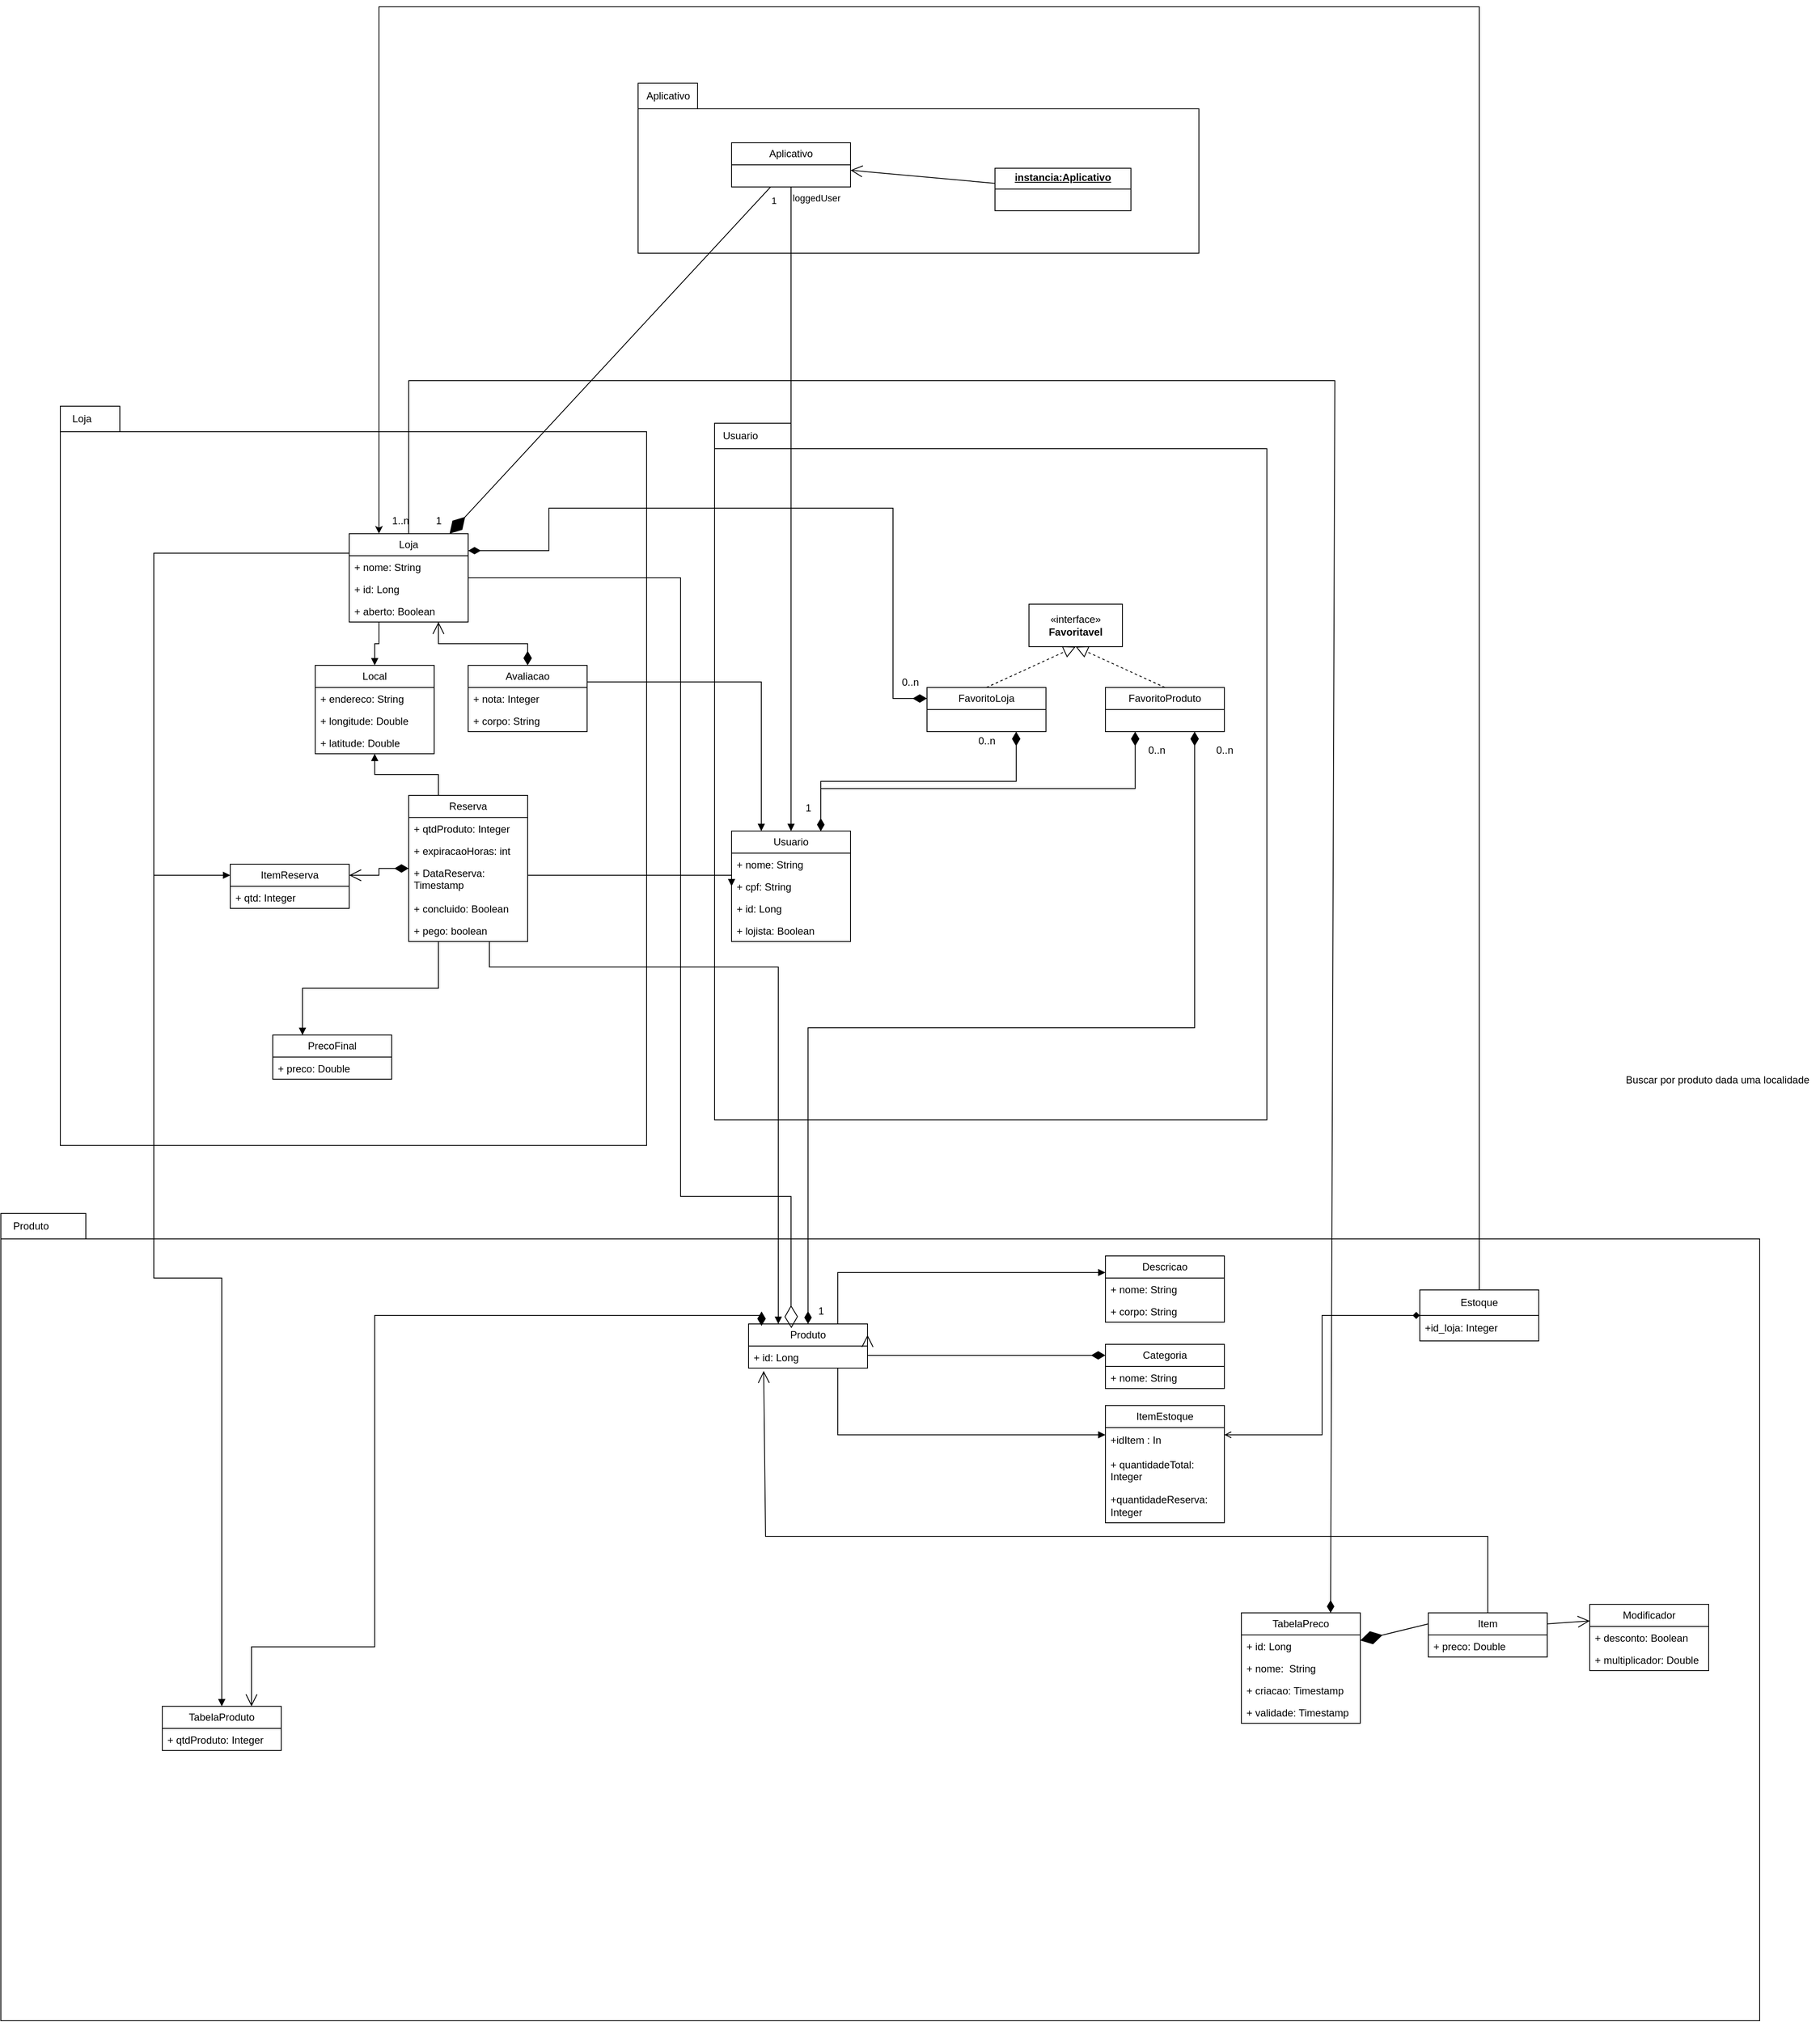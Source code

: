 <mxfile version="24.7.17">
  <diagram id="C5RBs43oDa-KdzZeNtuy" name="Page-1">
    <mxGraphModel dx="1674" dy="847" grid="1" gridSize="10" guides="1" tooltips="1" connect="1" arrows="1" fold="1" page="1" pageScale="1" pageWidth="5000" pageHeight="5000" math="0" shadow="0">
      <root>
        <mxCell id="WIyWlLk6GJQsqaUBKTNV-0" />
        <mxCell id="WIyWlLk6GJQsqaUBKTNV-1" parent="WIyWlLk6GJQsqaUBKTNV-0" />
        <mxCell id="gC5itHeE8ri3GHtN8FEE-7" value="" style="shape=folder;fontStyle=1;spacingTop=10;tabWidth=70;tabHeight=30;tabPosition=left;html=1;whiteSpace=wrap;" parent="WIyWlLk6GJQsqaUBKTNV-1" vertex="1">
          <mxGeometry x="2030" y="1490" width="660" height="200" as="geometry" />
        </mxCell>
        <mxCell id="gC5itHeE8ri3GHtN8FEE-2" value="" style="shape=folder;fontStyle=1;spacingTop=10;tabWidth=100;tabHeight=30;tabPosition=left;html=1;whiteSpace=wrap;" parent="WIyWlLk6GJQsqaUBKTNV-1" vertex="1">
          <mxGeometry x="1280" y="2820" width="2070" height="950" as="geometry" />
        </mxCell>
        <mxCell id="gC5itHeE8ri3GHtN8FEE-1" value="" style="shape=folder;fontStyle=1;spacingTop=10;tabWidth=90;tabHeight=30;tabPosition=left;html=1;whiteSpace=wrap;" parent="WIyWlLk6GJQsqaUBKTNV-1" vertex="1">
          <mxGeometry x="2120" y="1890" width="650" height="820" as="geometry" />
        </mxCell>
        <mxCell id="gC5itHeE8ri3GHtN8FEE-0" value="" style="shape=folder;fontStyle=1;spacingTop=10;tabWidth=70;tabHeight=30;tabPosition=left;html=1;whiteSpace=wrap;" parent="WIyWlLk6GJQsqaUBKTNV-1" vertex="1">
          <mxGeometry x="1350" y="1870" width="690" height="870" as="geometry" />
        </mxCell>
        <mxCell id="S5NlNBrOPDAlS5kl1jgC-8" value="TabelaProduto" style="swimlane;fontStyle=0;childLayout=stackLayout;horizontal=1;startSize=26;fillColor=none;horizontalStack=0;resizeParent=1;resizeParentMax=0;resizeLast=0;collapsible=1;marginBottom=0;whiteSpace=wrap;html=1;" parent="WIyWlLk6GJQsqaUBKTNV-1" vertex="1">
          <mxGeometry x="1470" y="3400" width="140" height="52" as="geometry" />
        </mxCell>
        <mxCell id="AroC4z26SkDrhtmdcJUx-32" value="+ qtdProduto: Integer" style="text;strokeColor=none;fillColor=none;align=left;verticalAlign=top;spacingLeft=4;spacingRight=4;overflow=hidden;rotatable=0;points=[[0,0.5],[1,0.5]];portConstraint=eastwest;whiteSpace=wrap;html=1;" parent="S5NlNBrOPDAlS5kl1jgC-8" vertex="1">
          <mxGeometry y="26" width="140" height="26" as="geometry" />
        </mxCell>
        <mxCell id="S5NlNBrOPDAlS5kl1jgC-24" value="Modificador" style="swimlane;fontStyle=0;childLayout=stackLayout;horizontal=1;startSize=26;fillColor=none;horizontalStack=0;resizeParent=1;resizeParentMax=0;resizeLast=0;collapsible=1;marginBottom=0;whiteSpace=wrap;html=1;" parent="WIyWlLk6GJQsqaUBKTNV-1" vertex="1">
          <mxGeometry x="3150" y="3280" width="140" height="78" as="geometry" />
        </mxCell>
        <mxCell id="AroC4z26SkDrhtmdcJUx-34" value="+ desconto: Boolean" style="text;strokeColor=none;fillColor=none;align=left;verticalAlign=top;spacingLeft=4;spacingRight=4;overflow=hidden;rotatable=0;points=[[0,0.5],[1,0.5]];portConstraint=eastwest;whiteSpace=wrap;html=1;" parent="S5NlNBrOPDAlS5kl1jgC-24" vertex="1">
          <mxGeometry y="26" width="140" height="26" as="geometry" />
        </mxCell>
        <mxCell id="AroC4z26SkDrhtmdcJUx-19" value="+ multiplicador: Double" style="text;strokeColor=none;fillColor=none;align=left;verticalAlign=top;spacingLeft=4;spacingRight=4;overflow=hidden;rotatable=0;points=[[0,0.5],[1,0.5]];portConstraint=eastwest;whiteSpace=wrap;html=1;" parent="S5NlNBrOPDAlS5kl1jgC-24" vertex="1">
          <mxGeometry y="52" width="140" height="26" as="geometry" />
        </mxCell>
        <mxCell id="S5NlNBrOPDAlS5kl1jgC-36" value="Reserva" style="swimlane;fontStyle=0;childLayout=stackLayout;horizontal=1;startSize=26;fillColor=none;horizontalStack=0;resizeParent=1;resizeParentMax=0;resizeLast=0;collapsible=1;marginBottom=0;whiteSpace=wrap;html=1;" parent="WIyWlLk6GJQsqaUBKTNV-1" vertex="1">
          <mxGeometry x="1760" y="2328" width="140" height="172" as="geometry" />
        </mxCell>
        <mxCell id="AroC4z26SkDrhtmdcJUx-7" value="+ qtdProduto: Integer" style="text;strokeColor=none;fillColor=none;align=left;verticalAlign=top;spacingLeft=4;spacingRight=4;overflow=hidden;rotatable=0;points=[[0,0.5],[1,0.5]];portConstraint=eastwest;whiteSpace=wrap;html=1;" parent="S5NlNBrOPDAlS5kl1jgC-36" vertex="1">
          <mxGeometry y="26" width="140" height="26" as="geometry" />
        </mxCell>
        <mxCell id="QYXIJFnSG5p9-IoUeupi-1" value="+ expiracaoHoras: int" style="text;strokeColor=none;fillColor=none;align=left;verticalAlign=top;spacingLeft=4;spacingRight=4;overflow=hidden;rotatable=0;points=[[0,0.5],[1,0.5]];portConstraint=eastwest;whiteSpace=wrap;html=1;" parent="S5NlNBrOPDAlS5kl1jgC-36" vertex="1">
          <mxGeometry y="52" width="140" height="26" as="geometry" />
        </mxCell>
        <mxCell id="zk2cBjgtqOGz775c0e2B-0" value="+ DataReserva: Timestamp" style="text;strokeColor=none;fillColor=none;align=left;verticalAlign=top;spacingLeft=4;spacingRight=4;overflow=hidden;rotatable=0;points=[[0,0.5],[1,0.5]];portConstraint=eastwest;whiteSpace=wrap;html=1;" vertex="1" parent="S5NlNBrOPDAlS5kl1jgC-36">
          <mxGeometry y="78" width="140" height="42" as="geometry" />
        </mxCell>
        <mxCell id="zk2cBjgtqOGz775c0e2B-7" value="+ concluido: Boolean" style="text;strokeColor=none;fillColor=none;align=left;verticalAlign=top;spacingLeft=4;spacingRight=4;overflow=hidden;rotatable=0;points=[[0,0.5],[1,0.5]];portConstraint=eastwest;whiteSpace=wrap;html=1;" vertex="1" parent="S5NlNBrOPDAlS5kl1jgC-36">
          <mxGeometry y="120" width="140" height="26" as="geometry" />
        </mxCell>
        <mxCell id="zk2cBjgtqOGz775c0e2B-6" value="+ pego: boolean" style="text;strokeColor=none;fillColor=none;align=left;verticalAlign=top;spacingLeft=4;spacingRight=4;overflow=hidden;rotatable=0;points=[[0,0.5],[1,0.5]];portConstraint=eastwest;whiteSpace=wrap;html=1;" vertex="1" parent="S5NlNBrOPDAlS5kl1jgC-36">
          <mxGeometry y="146" width="140" height="26" as="geometry" />
        </mxCell>
        <mxCell id="S5NlNBrOPDAlS5kl1jgC-80" value="ItemReserva" style="swimlane;fontStyle=0;childLayout=stackLayout;horizontal=1;startSize=26;fillColor=none;horizontalStack=0;resizeParent=1;resizeParentMax=0;resizeLast=0;collapsible=1;marginBottom=0;whiteSpace=wrap;html=1;" parent="WIyWlLk6GJQsqaUBKTNV-1" vertex="1">
          <mxGeometry x="1550" y="2409" width="140" height="52" as="geometry" />
        </mxCell>
        <mxCell id="S5NlNBrOPDAlS5kl1jgC-81" value="+ qtd: Integer" style="text;strokeColor=none;fillColor=none;align=left;verticalAlign=top;spacingLeft=4;spacingRight=4;overflow=hidden;rotatable=0;points=[[0,0.5],[1,0.5]];portConstraint=eastwest;whiteSpace=wrap;html=1;" parent="S5NlNBrOPDAlS5kl1jgC-80" vertex="1">
          <mxGeometry y="26" width="140" height="26" as="geometry" />
        </mxCell>
        <mxCell id="IJzy_CR9gzLhfkeMkCAJ-27" value="Produto" style="swimlane;fontStyle=0;childLayout=stackLayout;horizontal=1;startSize=26;fillColor=none;horizontalStack=0;resizeParent=1;resizeParentMax=0;resizeLast=0;collapsible=1;marginBottom=0;whiteSpace=wrap;html=1;" parent="WIyWlLk6GJQsqaUBKTNV-1" vertex="1">
          <mxGeometry x="2160" y="2950" width="140" height="52" as="geometry" />
        </mxCell>
        <mxCell id="fAmvNO7AGKNMKRKbmZ1W-4" value="+ id: Long" style="text;strokeColor=none;fillColor=none;align=left;verticalAlign=top;spacingLeft=4;spacingRight=4;overflow=hidden;rotatable=0;points=[[0,0.5],[1,0.5]];portConstraint=eastwest;whiteSpace=wrap;html=1;" parent="IJzy_CR9gzLhfkeMkCAJ-27" vertex="1">
          <mxGeometry y="26" width="140" height="26" as="geometry" />
        </mxCell>
        <mxCell id="IJzy_CR9gzLhfkeMkCAJ-35" value="Descricao" style="swimlane;fontStyle=0;childLayout=stackLayout;horizontal=1;startSize=26;fillColor=none;horizontalStack=0;resizeParent=1;resizeParentMax=0;resizeLast=0;collapsible=1;marginBottom=0;whiteSpace=wrap;html=1;" parent="WIyWlLk6GJQsqaUBKTNV-1" vertex="1">
          <mxGeometry x="2580" y="2870" width="140" height="78" as="geometry" />
        </mxCell>
        <mxCell id="AroC4z26SkDrhtmdcJUx-21" value="+ nome: String" style="text;strokeColor=none;fillColor=none;align=left;verticalAlign=top;spacingLeft=4;spacingRight=4;overflow=hidden;rotatable=0;points=[[0,0.5],[1,0.5]];portConstraint=eastwest;whiteSpace=wrap;html=1;" parent="IJzy_CR9gzLhfkeMkCAJ-35" vertex="1">
          <mxGeometry y="26" width="140" height="26" as="geometry" />
        </mxCell>
        <mxCell id="IJzy_CR9gzLhfkeMkCAJ-38" value="+ corpo: String" style="text;strokeColor=none;fillColor=none;align=left;verticalAlign=top;spacingLeft=4;spacingRight=4;overflow=hidden;rotatable=0;points=[[0,0.5],[1,0.5]];portConstraint=eastwest;whiteSpace=wrap;html=1;" parent="IJzy_CR9gzLhfkeMkCAJ-35" vertex="1">
          <mxGeometry y="52" width="140" height="26" as="geometry" />
        </mxCell>
        <mxCell id="IJzy_CR9gzLhfkeMkCAJ-39" value="Categoria" style="swimlane;fontStyle=0;childLayout=stackLayout;horizontal=1;startSize=26;fillColor=none;horizontalStack=0;resizeParent=1;resizeParentMax=0;resizeLast=0;collapsible=1;marginBottom=0;whiteSpace=wrap;html=1;" parent="WIyWlLk6GJQsqaUBKTNV-1" vertex="1">
          <mxGeometry x="2580" y="2974" width="140" height="52" as="geometry" />
        </mxCell>
        <mxCell id="IJzy_CR9gzLhfkeMkCAJ-42" value="+ nome: String" style="text;strokeColor=none;fillColor=none;align=left;verticalAlign=top;spacingLeft=4;spacingRight=4;overflow=hidden;rotatable=0;points=[[0,0.5],[1,0.5]];portConstraint=eastwest;whiteSpace=wrap;html=1;" parent="IJzy_CR9gzLhfkeMkCAJ-39" vertex="1">
          <mxGeometry y="26" width="140" height="26" as="geometry" />
        </mxCell>
        <mxCell id="IJzy_CR9gzLhfkeMkCAJ-43" value="Usuario" style="swimlane;fontStyle=0;childLayout=stackLayout;horizontal=1;startSize=26;fillColor=none;horizontalStack=0;resizeParent=1;resizeParentMax=0;resizeLast=0;collapsible=1;marginBottom=0;whiteSpace=wrap;html=1;" parent="WIyWlLk6GJQsqaUBKTNV-1" vertex="1">
          <mxGeometry x="2140" y="2370" width="140" height="130" as="geometry" />
        </mxCell>
        <mxCell id="AroC4z26SkDrhtmdcJUx-23" value="+ nome: String" style="text;strokeColor=none;fillColor=none;align=left;verticalAlign=top;spacingLeft=4;spacingRight=4;overflow=hidden;rotatable=0;points=[[0,0.5],[1,0.5]];portConstraint=eastwest;whiteSpace=wrap;html=1;" parent="IJzy_CR9gzLhfkeMkCAJ-43" vertex="1">
          <mxGeometry y="26" width="140" height="26" as="geometry" />
        </mxCell>
        <mxCell id="AroC4z26SkDrhtmdcJUx-24" value="+ cpf: String" style="text;strokeColor=none;fillColor=none;align=left;verticalAlign=top;spacingLeft=4;spacingRight=4;overflow=hidden;rotatable=0;points=[[0,0.5],[1,0.5]];portConstraint=eastwest;whiteSpace=wrap;html=1;" parent="IJzy_CR9gzLhfkeMkCAJ-43" vertex="1">
          <mxGeometry y="52" width="140" height="26" as="geometry" />
        </mxCell>
        <mxCell id="AroC4z26SkDrhtmdcJUx-22" value="+ id: Long" style="text;strokeColor=none;fillColor=none;align=left;verticalAlign=top;spacingLeft=4;spacingRight=4;overflow=hidden;rotatable=0;points=[[0,0.5],[1,0.5]];portConstraint=eastwest;whiteSpace=wrap;html=1;" parent="IJzy_CR9gzLhfkeMkCAJ-43" vertex="1">
          <mxGeometry y="78" width="140" height="26" as="geometry" />
        </mxCell>
        <mxCell id="zk2cBjgtqOGz775c0e2B-5" value="+ lojista: Boolean" style="text;strokeColor=none;fillColor=none;align=left;verticalAlign=top;spacingLeft=4;spacingRight=4;overflow=hidden;rotatable=0;points=[[0,0.5],[1,0.5]];portConstraint=eastwest;whiteSpace=wrap;html=1;" vertex="1" parent="IJzy_CR9gzLhfkeMkCAJ-43">
          <mxGeometry y="104" width="140" height="26" as="geometry" />
        </mxCell>
        <mxCell id="IJzy_CR9gzLhfkeMkCAJ-47" value="«interface»&lt;br&gt;&lt;b&gt;Favoritavel&lt;/b&gt;" style="html=1;whiteSpace=wrap;" parent="WIyWlLk6GJQsqaUBKTNV-1" vertex="1">
          <mxGeometry x="2490" y="2103" width="110" height="50" as="geometry" />
        </mxCell>
        <mxCell id="IJzy_CR9gzLhfkeMkCAJ-48" value="FavoritoProduto" style="swimlane;fontStyle=0;childLayout=stackLayout;horizontal=1;startSize=26;fillColor=none;horizontalStack=0;resizeParent=1;resizeParentMax=0;resizeLast=0;collapsible=1;marginBottom=0;whiteSpace=wrap;html=1;" parent="WIyWlLk6GJQsqaUBKTNV-1" vertex="1">
          <mxGeometry x="2580" y="2201" width="140" height="52" as="geometry" />
        </mxCell>
        <mxCell id="IJzy_CR9gzLhfkeMkCAJ-49" value="FavoritoLoja" style="swimlane;fontStyle=0;childLayout=stackLayout;horizontal=1;startSize=26;fillColor=none;horizontalStack=0;resizeParent=1;resizeParentMax=0;resizeLast=0;collapsible=1;marginBottom=0;whiteSpace=wrap;html=1;" parent="WIyWlLk6GJQsqaUBKTNV-1" vertex="1">
          <mxGeometry x="2370" y="2201" width="140" height="52" as="geometry" />
        </mxCell>
        <mxCell id="IJzy_CR9gzLhfkeMkCAJ-50" value="" style="endArrow=block;dashed=1;endFill=0;endSize=12;html=1;rounded=0;exitX=0.5;exitY=0;exitDx=0;exitDy=0;entryX=0.5;entryY=1;entryDx=0;entryDy=0;" parent="WIyWlLk6GJQsqaUBKTNV-1" source="IJzy_CR9gzLhfkeMkCAJ-49" target="IJzy_CR9gzLhfkeMkCAJ-47" edge="1">
          <mxGeometry width="160" relative="1" as="geometry">
            <mxPoint x="2495" y="2303" as="sourcePoint" />
            <mxPoint x="2655" y="2303" as="targetPoint" />
          </mxGeometry>
        </mxCell>
        <mxCell id="IJzy_CR9gzLhfkeMkCAJ-51" value="" style="endArrow=block;dashed=1;endFill=0;endSize=12;html=1;rounded=0;exitX=0.5;exitY=0;exitDx=0;exitDy=0;entryX=0.5;entryY=1;entryDx=0;entryDy=0;" parent="WIyWlLk6GJQsqaUBKTNV-1" source="IJzy_CR9gzLhfkeMkCAJ-48" target="IJzy_CR9gzLhfkeMkCAJ-47" edge="1">
          <mxGeometry width="160" relative="1" as="geometry">
            <mxPoint x="2495" y="2303" as="sourcePoint" />
            <mxPoint x="2655" y="2303" as="targetPoint" />
          </mxGeometry>
        </mxCell>
        <mxCell id="IJzy_CR9gzLhfkeMkCAJ-52" value="" style="endArrow=diamondThin;html=1;endSize=12;startArrow=diamondThin;startSize=14;startFill=1;edgeStyle=orthogonalEdgeStyle;align=left;verticalAlign=bottom;rounded=0;exitX=0.25;exitY=1;exitDx=0;exitDy=0;entryX=0.75;entryY=0;entryDx=0;entryDy=0;endFill=1;" parent="WIyWlLk6GJQsqaUBKTNV-1" source="IJzy_CR9gzLhfkeMkCAJ-48" target="IJzy_CR9gzLhfkeMkCAJ-43" edge="1">
          <mxGeometry x="-1" y="3" relative="1" as="geometry">
            <mxPoint x="2615" y="2286" as="sourcePoint" />
            <mxPoint x="2365" y="2413" as="targetPoint" />
            <Array as="points">
              <mxPoint x="2615" y="2320" />
              <mxPoint x="2245" y="2320" />
            </Array>
          </mxGeometry>
        </mxCell>
        <mxCell id="IJzy_CR9gzLhfkeMkCAJ-53" value="" style="endArrow=diamondThin;html=1;endSize=12;startArrow=diamondThin;startSize=14;startFill=1;edgeStyle=orthogonalEdgeStyle;align=left;verticalAlign=bottom;rounded=0;exitX=0.75;exitY=1;exitDx=0;exitDy=0;entryX=0.75;entryY=0;entryDx=0;entryDy=0;endFill=1;" parent="WIyWlLk6GJQsqaUBKTNV-1" source="IJzy_CR9gzLhfkeMkCAJ-49" target="IJzy_CR9gzLhfkeMkCAJ-43" edge="1">
          <mxGeometry x="-1" y="3" relative="1" as="geometry">
            <mxPoint x="2205" y="2413" as="sourcePoint" />
            <mxPoint x="2365" y="2413" as="targetPoint" />
          </mxGeometry>
        </mxCell>
        <mxCell id="IJzy_CR9gzLhfkeMkCAJ-54" value="" style="endArrow=open;html=1;endSize=12;startArrow=diamondThin;startSize=14;startFill=1;edgeStyle=orthogonalEdgeStyle;align=left;verticalAlign=bottom;rounded=0;entryX=1;entryY=0.25;entryDx=0;entryDy=0;exitX=0;exitY=0.25;exitDx=0;exitDy=0;" parent="WIyWlLk6GJQsqaUBKTNV-1" source="IJzy_CR9gzLhfkeMkCAJ-39" target="IJzy_CR9gzLhfkeMkCAJ-27" edge="1">
          <mxGeometry x="-0.875" y="10" relative="1" as="geometry">
            <mxPoint x="2145" y="2693" as="sourcePoint" />
            <mxPoint x="2305" y="2693" as="targetPoint" />
            <mxPoint as="offset" />
            <Array as="points">
              <mxPoint x="2320" y="2987" />
              <mxPoint x="2320" y="2987" />
            </Array>
          </mxGeometry>
        </mxCell>
        <mxCell id="IJzy_CR9gzLhfkeMkCAJ-55" value="" style="endArrow=block;endFill=1;html=1;edgeStyle=orthogonalEdgeStyle;align=left;verticalAlign=top;rounded=0;exitX=0.75;exitY=0;exitDx=0;exitDy=0;entryX=0;entryY=0.25;entryDx=0;entryDy=0;" parent="WIyWlLk6GJQsqaUBKTNV-1" source="IJzy_CR9gzLhfkeMkCAJ-27" target="IJzy_CR9gzLhfkeMkCAJ-35" edge="1">
          <mxGeometry x="-1" relative="1" as="geometry">
            <mxPoint x="2315" y="2673" as="sourcePoint" />
            <mxPoint x="2475" y="2673" as="targetPoint" />
          </mxGeometry>
        </mxCell>
        <mxCell id="IJzy_CR9gzLhfkeMkCAJ-59" value="" style="endArrow=diamondThin;html=1;endSize=12;startArrow=diamondThin;startSize=14;startFill=1;edgeStyle=orthogonalEdgeStyle;align=left;verticalAlign=bottom;rounded=0;exitX=0.75;exitY=1;exitDx=0;exitDy=0;entryX=0.5;entryY=0;entryDx=0;entryDy=0;endFill=1;" parent="WIyWlLk6GJQsqaUBKTNV-1" source="IJzy_CR9gzLhfkeMkCAJ-48" target="IJzy_CR9gzLhfkeMkCAJ-27" edge="1">
          <mxGeometry x="-1" y="3" relative="1" as="geometry">
            <mxPoint x="2285" y="2543" as="sourcePoint" />
            <mxPoint x="2445" y="2543" as="targetPoint" />
          </mxGeometry>
        </mxCell>
        <mxCell id="IJzy_CR9gzLhfkeMkCAJ-62" value="Loja" style="swimlane;fontStyle=0;childLayout=stackLayout;horizontal=1;startSize=26;fillColor=none;horizontalStack=0;resizeParent=1;resizeParentMax=0;resizeLast=0;collapsible=1;marginBottom=0;whiteSpace=wrap;html=1;" parent="WIyWlLk6GJQsqaUBKTNV-1" vertex="1">
          <mxGeometry x="1690" y="2020" width="140" height="104" as="geometry" />
        </mxCell>
        <mxCell id="AroC4z26SkDrhtmdcJUx-28" value="+ nome: String" style="text;strokeColor=none;fillColor=none;align=left;verticalAlign=top;spacingLeft=4;spacingRight=4;overflow=hidden;rotatable=0;points=[[0,0.5],[1,0.5]];portConstraint=eastwest;whiteSpace=wrap;html=1;" parent="IJzy_CR9gzLhfkeMkCAJ-62" vertex="1">
          <mxGeometry y="26" width="140" height="26" as="geometry" />
        </mxCell>
        <mxCell id="AroC4z26SkDrhtmdcJUx-29" value="+ id: Long" style="text;strokeColor=none;fillColor=none;align=left;verticalAlign=top;spacingLeft=4;spacingRight=4;overflow=hidden;rotatable=0;points=[[0,0.5],[1,0.5]];portConstraint=eastwest;whiteSpace=wrap;html=1;" parent="IJzy_CR9gzLhfkeMkCAJ-62" vertex="1">
          <mxGeometry y="52" width="140" height="26" as="geometry" />
        </mxCell>
        <mxCell id="QYXIJFnSG5p9-IoUeupi-2" value="+ aberto: Boolean&amp;nbsp;" style="text;strokeColor=none;fillColor=none;align=left;verticalAlign=top;spacingLeft=4;spacingRight=4;overflow=hidden;rotatable=0;points=[[0,0.5],[1,0.5]];portConstraint=eastwest;whiteSpace=wrap;html=1;" parent="IJzy_CR9gzLhfkeMkCAJ-62" vertex="1">
          <mxGeometry y="78" width="140" height="26" as="geometry" />
        </mxCell>
        <mxCell id="IJzy_CR9gzLhfkeMkCAJ-66" value="Avaliacao" style="swimlane;fontStyle=0;childLayout=stackLayout;horizontal=1;startSize=26;fillColor=none;horizontalStack=0;resizeParent=1;resizeParentMax=0;resizeLast=0;collapsible=1;marginBottom=0;whiteSpace=wrap;html=1;" parent="WIyWlLk6GJQsqaUBKTNV-1" vertex="1">
          <mxGeometry x="1830" y="2175" width="140" height="78" as="geometry" />
        </mxCell>
        <mxCell id="IJzy_CR9gzLhfkeMkCAJ-67" value="+ nota: Integer" style="text;strokeColor=none;fillColor=none;align=left;verticalAlign=top;spacingLeft=4;spacingRight=4;overflow=hidden;rotatable=0;points=[[0,0.5],[1,0.5]];portConstraint=eastwest;whiteSpace=wrap;html=1;" parent="IJzy_CR9gzLhfkeMkCAJ-66" vertex="1">
          <mxGeometry y="26" width="140" height="26" as="geometry" />
        </mxCell>
        <mxCell id="IJzy_CR9gzLhfkeMkCAJ-68" value="+ corpo: String" style="text;strokeColor=none;fillColor=none;align=left;verticalAlign=top;spacingLeft=4;spacingRight=4;overflow=hidden;rotatable=0;points=[[0,0.5],[1,0.5]];portConstraint=eastwest;whiteSpace=wrap;html=1;" parent="IJzy_CR9gzLhfkeMkCAJ-66" vertex="1">
          <mxGeometry y="52" width="140" height="26" as="geometry" />
        </mxCell>
        <mxCell id="IJzy_CR9gzLhfkeMkCAJ-70" value="Local" style="swimlane;fontStyle=0;childLayout=stackLayout;horizontal=1;startSize=26;fillColor=none;horizontalStack=0;resizeParent=1;resizeParentMax=0;resizeLast=0;collapsible=1;marginBottom=0;whiteSpace=wrap;html=1;" parent="WIyWlLk6GJQsqaUBKTNV-1" vertex="1">
          <mxGeometry x="1650" y="2175" width="140" height="104" as="geometry" />
        </mxCell>
        <mxCell id="AroC4z26SkDrhtmdcJUx-2" value="+ endereco: String" style="text;strokeColor=none;fillColor=none;align=left;verticalAlign=top;spacingLeft=4;spacingRight=4;overflow=hidden;rotatable=0;points=[[0,0.5],[1,0.5]];portConstraint=eastwest;whiteSpace=wrap;html=1;" parent="IJzy_CR9gzLhfkeMkCAJ-70" vertex="1">
          <mxGeometry y="26" width="140" height="26" as="geometry" />
        </mxCell>
        <mxCell id="AroC4z26SkDrhtmdcJUx-1" value="+ longitude: Double" style="text;strokeColor=none;fillColor=none;align=left;verticalAlign=top;spacingLeft=4;spacingRight=4;overflow=hidden;rotatable=0;points=[[0,0.5],[1,0.5]];portConstraint=eastwest;whiteSpace=wrap;html=1;" parent="IJzy_CR9gzLhfkeMkCAJ-70" vertex="1">
          <mxGeometry y="52" width="140" height="26" as="geometry" />
        </mxCell>
        <mxCell id="AroC4z26SkDrhtmdcJUx-0" value="+ latitude: Double" style="text;strokeColor=none;fillColor=none;align=left;verticalAlign=top;spacingLeft=4;spacingRight=4;overflow=hidden;rotatable=0;points=[[0,0.5],[1,0.5]];portConstraint=eastwest;whiteSpace=wrap;html=1;" parent="IJzy_CR9gzLhfkeMkCAJ-70" vertex="1">
          <mxGeometry y="78" width="140" height="26" as="geometry" />
        </mxCell>
        <mxCell id="IJzy_CR9gzLhfkeMkCAJ-75" value="" style="endArrow=diamondThin;html=1;endSize=12;startArrow=diamondThin;startSize=14;startFill=1;edgeStyle=orthogonalEdgeStyle;align=left;verticalAlign=bottom;rounded=0;exitX=0;exitY=0.25;exitDx=0;exitDy=0;endFill=1;" parent="WIyWlLk6GJQsqaUBKTNV-1" source="IJzy_CR9gzLhfkeMkCAJ-49" target="IJzy_CR9gzLhfkeMkCAJ-62" edge="1">
          <mxGeometry x="-1" y="3" relative="1" as="geometry">
            <mxPoint x="2290" y="2230" as="sourcePoint" />
            <mxPoint x="2260" y="2390" as="targetPoint" />
            <Array as="points">
              <mxPoint x="2330" y="2214" />
              <mxPoint x="2330" y="1990" />
              <mxPoint x="1925" y="1990" />
              <mxPoint x="1925" y="2040" />
            </Array>
          </mxGeometry>
        </mxCell>
        <mxCell id="IJzy_CR9gzLhfkeMkCAJ-76" value="" style="endArrow=block;endFill=1;html=1;edgeStyle=orthogonalEdgeStyle;align=left;verticalAlign=top;rounded=0;exitX=0.25;exitY=1;exitDx=0;exitDy=0;entryX=0.5;entryY=0;entryDx=0;entryDy=0;" parent="WIyWlLk6GJQsqaUBKTNV-1" source="IJzy_CR9gzLhfkeMkCAJ-62" target="IJzy_CR9gzLhfkeMkCAJ-70" edge="1">
          <mxGeometry x="-1" relative="1" as="geometry">
            <mxPoint x="2010" y="2225" as="sourcePoint" />
            <mxPoint x="2170" y="2225" as="targetPoint" />
          </mxGeometry>
        </mxCell>
        <mxCell id="IJzy_CR9gzLhfkeMkCAJ-79" value="" style="endArrow=open;html=1;endSize=12;startArrow=diamondThin;startSize=14;startFill=1;edgeStyle=orthogonalEdgeStyle;align=left;verticalAlign=bottom;rounded=0;exitX=0.5;exitY=0;exitDx=0;exitDy=0;entryX=0.75;entryY=1;entryDx=0;entryDy=0;" parent="WIyWlLk6GJQsqaUBKTNV-1" source="IJzy_CR9gzLhfkeMkCAJ-66" target="IJzy_CR9gzLhfkeMkCAJ-62" edge="1">
          <mxGeometry x="-1" y="3" relative="1" as="geometry">
            <mxPoint x="1840" y="2155" as="sourcePoint" />
            <mxPoint x="2000" y="2155" as="targetPoint" />
          </mxGeometry>
        </mxCell>
        <mxCell id="IJzy_CR9gzLhfkeMkCAJ-85" value="" style="endArrow=block;endFill=1;html=1;edgeStyle=orthogonalEdgeStyle;align=left;verticalAlign=top;rounded=0;exitX=0;exitY=0.25;exitDx=0;exitDy=0;entryX=0.5;entryY=0;entryDx=0;entryDy=0;" parent="WIyWlLk6GJQsqaUBKTNV-1" source="IJzy_CR9gzLhfkeMkCAJ-62" target="S5NlNBrOPDAlS5kl1jgC-8" edge="1">
          <mxGeometry x="-1" relative="1" as="geometry">
            <mxPoint x="1800" y="2580" as="sourcePoint" />
            <mxPoint x="1510" y="2906" as="targetPoint" />
            <Array as="points">
              <mxPoint x="1460" y="2043" />
              <mxPoint x="1460" y="2896" />
              <mxPoint x="1540" y="2896" />
            </Array>
          </mxGeometry>
        </mxCell>
        <mxCell id="IJzy_CR9gzLhfkeMkCAJ-87" value="ItemEstoque" style="swimlane;fontStyle=0;childLayout=stackLayout;horizontal=1;startSize=26;fillColor=none;horizontalStack=0;resizeParent=1;resizeParentMax=0;resizeLast=0;collapsible=1;marginBottom=0;whiteSpace=wrap;html=1;" parent="WIyWlLk6GJQsqaUBKTNV-1" vertex="1">
          <mxGeometry x="2580" y="3046" width="140" height="138" as="geometry" />
        </mxCell>
        <mxCell id="5QD4UBAS7MrZhr4iT8cd-4" value="+idItem : In" style="text;strokeColor=none;fillColor=none;align=left;verticalAlign=middle;spacingLeft=4;spacingRight=4;overflow=hidden;points=[[0,0.5],[1,0.5]];portConstraint=eastwest;rotatable=0;whiteSpace=wrap;html=1;" parent="IJzy_CR9gzLhfkeMkCAJ-87" vertex="1">
          <mxGeometry y="26" width="140" height="30" as="geometry" />
        </mxCell>
        <mxCell id="IJzy_CR9gzLhfkeMkCAJ-89" value="+ quantidadeTotal: Integer" style="text;strokeColor=none;fillColor=none;align=left;verticalAlign=top;spacingLeft=4;spacingRight=4;overflow=hidden;rotatable=0;points=[[0,0.5],[1,0.5]];portConstraint=eastwest;whiteSpace=wrap;html=1;" parent="IJzy_CR9gzLhfkeMkCAJ-87" vertex="1">
          <mxGeometry y="56" width="140" height="42" as="geometry" />
        </mxCell>
        <mxCell id="ZcZaUDcg-7I3fWJ0n-dv-4" value="+quantidadeReserva: Integer" style="text;strokeColor=none;fillColor=none;align=left;verticalAlign=middle;spacingLeft=4;spacingRight=4;overflow=hidden;points=[[0,0.5],[1,0.5]];portConstraint=eastwest;rotatable=0;whiteSpace=wrap;html=1;" parent="IJzy_CR9gzLhfkeMkCAJ-87" vertex="1">
          <mxGeometry y="98" width="140" height="40" as="geometry" />
        </mxCell>
        <mxCell id="IJzy_CR9gzLhfkeMkCAJ-91" value="" style="endArrow=block;endFill=1;html=1;edgeStyle=orthogonalEdgeStyle;align=left;verticalAlign=top;rounded=0;entryX=0;entryY=0.25;entryDx=0;entryDy=0;exitX=0.75;exitY=1;exitDx=0;exitDy=0;" parent="WIyWlLk6GJQsqaUBKTNV-1" source="IJzy_CR9gzLhfkeMkCAJ-27" target="IJzy_CR9gzLhfkeMkCAJ-87" edge="1">
          <mxGeometry x="-1" relative="1" as="geometry">
            <mxPoint x="2305" y="2834" as="sourcePoint" />
            <mxPoint x="2460" y="2880" as="targetPoint" />
          </mxGeometry>
        </mxCell>
        <mxCell id="IJzy_CR9gzLhfkeMkCAJ-93" value="" style="endArrow=block;endFill=1;html=1;edgeStyle=orthogonalEdgeStyle;align=left;verticalAlign=top;rounded=0;exitX=0;exitY=0.25;exitDx=0;exitDy=0;entryX=0;entryY=0.25;entryDx=0;entryDy=0;" parent="WIyWlLk6GJQsqaUBKTNV-1" source="IJzy_CR9gzLhfkeMkCAJ-62" target="S5NlNBrOPDAlS5kl1jgC-80" edge="1">
          <mxGeometry x="-1" relative="1" as="geometry">
            <mxPoint x="1780" y="2390" as="sourcePoint" />
            <mxPoint x="1940" y="2390" as="targetPoint" />
            <Array as="points">
              <mxPoint x="1460" y="2043" />
              <mxPoint x="1460" y="2422" />
            </Array>
          </mxGeometry>
        </mxCell>
        <mxCell id="IJzy_CR9gzLhfkeMkCAJ-97" value="" style="endArrow=open;html=1;endSize=12;startArrow=diamondThin;startSize=14;startFill=1;edgeStyle=orthogonalEdgeStyle;align=left;verticalAlign=bottom;rounded=0;exitX=0;exitY=0.5;exitDx=0;exitDy=0;entryX=1;entryY=0.25;entryDx=0;entryDy=0;" parent="WIyWlLk6GJQsqaUBKTNV-1" source="S5NlNBrOPDAlS5kl1jgC-36" target="S5NlNBrOPDAlS5kl1jgC-80" edge="1">
          <mxGeometry x="-1" y="3" relative="1" as="geometry">
            <mxPoint x="1670" y="2580" as="sourcePoint" />
            <mxPoint x="1830" y="2580" as="targetPoint" />
          </mxGeometry>
        </mxCell>
        <mxCell id="IJzy_CR9gzLhfkeMkCAJ-98" value="" style="endArrow=block;endFill=1;html=1;edgeStyle=orthogonalEdgeStyle;align=left;verticalAlign=top;rounded=0;exitX=1;exitY=0.5;exitDx=0;exitDy=0;entryX=0;entryY=0.5;entryDx=0;entryDy=0;" parent="WIyWlLk6GJQsqaUBKTNV-1" source="S5NlNBrOPDAlS5kl1jgC-36" target="IJzy_CR9gzLhfkeMkCAJ-43" edge="1">
          <mxGeometry x="-1" relative="1" as="geometry">
            <mxPoint x="1940" y="2540" as="sourcePoint" />
            <mxPoint x="2030" y="2550" as="targetPoint" />
            <Array as="points">
              <mxPoint x="2030" y="2422" />
              <mxPoint x="2030" y="2422" />
            </Array>
          </mxGeometry>
        </mxCell>
        <mxCell id="IJzy_CR9gzLhfkeMkCAJ-105" value="PrecoFinal" style="swimlane;fontStyle=0;childLayout=stackLayout;horizontal=1;startSize=26;fillColor=none;horizontalStack=0;resizeParent=1;resizeParentMax=0;resizeLast=0;collapsible=1;marginBottom=0;whiteSpace=wrap;html=1;" parent="WIyWlLk6GJQsqaUBKTNV-1" vertex="1">
          <mxGeometry x="1600" y="2610" width="140" height="52" as="geometry" />
        </mxCell>
        <mxCell id="AroC4z26SkDrhtmdcJUx-42" value="+ preco: Double" style="text;strokeColor=none;fillColor=none;align=left;verticalAlign=top;spacingLeft=4;spacingRight=4;overflow=hidden;rotatable=0;points=[[0,0.5],[1,0.5]];portConstraint=eastwest;whiteSpace=wrap;html=1;" parent="IJzy_CR9gzLhfkeMkCAJ-105" vertex="1">
          <mxGeometry y="26" width="140" height="26" as="geometry" />
        </mxCell>
        <mxCell id="IJzy_CR9gzLhfkeMkCAJ-111" value="" style="endArrow=block;endFill=1;html=1;edgeStyle=orthogonalEdgeStyle;align=left;verticalAlign=top;rounded=0;exitX=0.25;exitY=1;exitDx=0;exitDy=0;entryX=0.25;entryY=0;entryDx=0;entryDy=0;" parent="WIyWlLk6GJQsqaUBKTNV-1" source="S5NlNBrOPDAlS5kl1jgC-36" target="IJzy_CR9gzLhfkeMkCAJ-105" edge="1">
          <mxGeometry x="-1" relative="1" as="geometry">
            <mxPoint x="1980" y="2600" as="sourcePoint" />
            <mxPoint x="2140" y="2600" as="targetPoint" />
          </mxGeometry>
        </mxCell>
        <mxCell id="IJzy_CR9gzLhfkeMkCAJ-113" value="" style="endArrow=block;endFill=1;html=1;edgeStyle=orthogonalEdgeStyle;align=left;verticalAlign=top;rounded=0;exitX=0.75;exitY=1;exitDx=0;exitDy=0;entryX=0.25;entryY=0;entryDx=0;entryDy=0;" parent="WIyWlLk6GJQsqaUBKTNV-1" source="S5NlNBrOPDAlS5kl1jgC-36" target="IJzy_CR9gzLhfkeMkCAJ-27" edge="1">
          <mxGeometry x="-1" relative="1" as="geometry">
            <mxPoint x="1980" y="2600" as="sourcePoint" />
            <mxPoint x="2140" y="2600" as="targetPoint" />
            <Array as="points">
              <mxPoint x="1855" y="2530" />
              <mxPoint x="2195" y="2530" />
            </Array>
          </mxGeometry>
        </mxCell>
        <mxCell id="IJzy_CR9gzLhfkeMkCAJ-115" value="" style="endArrow=block;endFill=1;html=1;edgeStyle=orthogonalEdgeStyle;align=left;verticalAlign=top;rounded=0;exitX=0.25;exitY=0;exitDx=0;exitDy=0;entryX=0.5;entryY=1;entryDx=0;entryDy=0;" parent="WIyWlLk6GJQsqaUBKTNV-1" source="S5NlNBrOPDAlS5kl1jgC-36" target="IJzy_CR9gzLhfkeMkCAJ-70" edge="1">
          <mxGeometry x="-1" relative="1" as="geometry">
            <mxPoint x="1930" y="2600" as="sourcePoint" />
            <mxPoint x="1780" y="2310" as="targetPoint" />
          </mxGeometry>
        </mxCell>
        <mxCell id="AroC4z26SkDrhtmdcJUx-5" value="" style="endArrow=block;endFill=1;html=1;edgeStyle=orthogonalEdgeStyle;align=left;verticalAlign=top;rounded=0;entryX=0.25;entryY=0;entryDx=0;entryDy=0;exitX=1;exitY=0.25;exitDx=0;exitDy=0;" parent="WIyWlLk6GJQsqaUBKTNV-1" source="IJzy_CR9gzLhfkeMkCAJ-66" target="IJzy_CR9gzLhfkeMkCAJ-43" edge="1">
          <mxGeometry x="-1" relative="1" as="geometry">
            <mxPoint x="2020" y="2230" as="sourcePoint" />
            <mxPoint x="2180" y="2230" as="targetPoint" />
          </mxGeometry>
        </mxCell>
        <mxCell id="AroC4z26SkDrhtmdcJUx-20" value="" style="endArrow=open;html=1;endSize=12;startArrow=diamondThin;startSize=14;startFill=1;edgeStyle=orthogonalEdgeStyle;align=left;verticalAlign=bottom;rounded=0;exitX=0.109;exitY=0.046;exitDx=0;exitDy=0;entryX=0.75;entryY=0;entryDx=0;entryDy=0;exitPerimeter=0;" parent="WIyWlLk6GJQsqaUBKTNV-1" source="IJzy_CR9gzLhfkeMkCAJ-27" target="S5NlNBrOPDAlS5kl1jgC-8" edge="1">
          <mxGeometry x="-1" y="3" relative="1" as="geometry">
            <mxPoint x="2040" y="3024" as="sourcePoint" />
            <mxPoint x="2200" y="3024" as="targetPoint" />
            <Array as="points">
              <mxPoint x="2175" y="2940" />
              <mxPoint x="1720" y="2940" />
              <mxPoint x="1720" y="3330" />
              <mxPoint x="1575" y="3330" />
            </Array>
          </mxGeometry>
        </mxCell>
        <mxCell id="AroC4z26SkDrhtmdcJUx-36" value="1" style="text;html=1;align=center;verticalAlign=middle;resizable=0;points=[];autosize=1;strokeColor=none;fillColor=none;" parent="WIyWlLk6GJQsqaUBKTNV-1" vertex="1">
          <mxGeometry x="2215" y="2328" width="30" height="30" as="geometry" />
        </mxCell>
        <mxCell id="AroC4z26SkDrhtmdcJUx-37" value="1" style="text;html=1;align=center;verticalAlign=middle;resizable=0;points=[];autosize=1;strokeColor=none;fillColor=none;" parent="WIyWlLk6GJQsqaUBKTNV-1" vertex="1">
          <mxGeometry x="2230" y="2920" width="30" height="30" as="geometry" />
        </mxCell>
        <mxCell id="AroC4z26SkDrhtmdcJUx-38" value="0..n" style="text;html=1;align=center;verticalAlign=middle;resizable=0;points=[];autosize=1;strokeColor=none;fillColor=none;" parent="WIyWlLk6GJQsqaUBKTNV-1" vertex="1">
          <mxGeometry x="2330" y="2180" width="40" height="30" as="geometry" />
        </mxCell>
        <mxCell id="AroC4z26SkDrhtmdcJUx-39" value="0..n" style="text;html=1;align=center;verticalAlign=middle;resizable=0;points=[];autosize=1;strokeColor=none;fillColor=none;" parent="WIyWlLk6GJQsqaUBKTNV-1" vertex="1">
          <mxGeometry x="2420" y="2249" width="40" height="30" as="geometry" />
        </mxCell>
        <mxCell id="AroC4z26SkDrhtmdcJUx-40" value="0..n" style="text;html=1;align=center;verticalAlign=middle;resizable=0;points=[];autosize=1;strokeColor=none;fillColor=none;" parent="WIyWlLk6GJQsqaUBKTNV-1" vertex="1">
          <mxGeometry x="2620" y="2260" width="40" height="30" as="geometry" />
        </mxCell>
        <mxCell id="AroC4z26SkDrhtmdcJUx-41" value="0..n" style="text;html=1;align=center;verticalAlign=middle;resizable=0;points=[];autosize=1;strokeColor=none;fillColor=none;" parent="WIyWlLk6GJQsqaUBKTNV-1" vertex="1">
          <mxGeometry x="2700" y="2260" width="40" height="30" as="geometry" />
        </mxCell>
        <mxCell id="t_-ysymgMH7FUVijmdiG-0" value="Buscar por produto dada uma localidade&lt;div&gt;&lt;br&gt;&lt;/div&gt;" style="text;html=1;align=center;verticalAlign=middle;resizable=0;points=[];autosize=1;strokeColor=none;fillColor=none;" parent="WIyWlLk6GJQsqaUBKTNV-1" vertex="1">
          <mxGeometry x="3180" y="2650" width="240" height="40" as="geometry" />
        </mxCell>
        <mxCell id="fAmvNO7AGKNMKRKbmZ1W-0" value="TabelaPreco" style="swimlane;fontStyle=0;childLayout=stackLayout;horizontal=1;startSize=26;fillColor=none;horizontalStack=0;resizeParent=1;resizeParentMax=0;resizeLast=0;collapsible=1;marginBottom=0;whiteSpace=wrap;html=1;" parent="WIyWlLk6GJQsqaUBKTNV-1" vertex="1">
          <mxGeometry x="2740" y="3290" width="140" height="130" as="geometry" />
        </mxCell>
        <mxCell id="zk2cBjgtqOGz775c0e2B-8" value="+ id: Long" style="text;strokeColor=none;fillColor=none;align=left;verticalAlign=top;spacingLeft=4;spacingRight=4;overflow=hidden;rotatable=0;points=[[0,0.5],[1,0.5]];portConstraint=eastwest;whiteSpace=wrap;html=1;" vertex="1" parent="fAmvNO7AGKNMKRKbmZ1W-0">
          <mxGeometry y="26" width="140" height="26" as="geometry" />
        </mxCell>
        <mxCell id="fAmvNO7AGKNMKRKbmZ1W-1" value="+ nome:&amp;nbsp; String" style="text;strokeColor=none;fillColor=none;align=left;verticalAlign=top;spacingLeft=4;spacingRight=4;overflow=hidden;rotatable=0;points=[[0,0.5],[1,0.5]];portConstraint=eastwest;whiteSpace=wrap;html=1;" parent="fAmvNO7AGKNMKRKbmZ1W-0" vertex="1">
          <mxGeometry y="52" width="140" height="26" as="geometry" />
        </mxCell>
        <mxCell id="zk2cBjgtqOGz775c0e2B-1" value="+ criacao: Timestamp" style="text;strokeColor=none;fillColor=none;align=left;verticalAlign=top;spacingLeft=4;spacingRight=4;overflow=hidden;rotatable=0;points=[[0,0.5],[1,0.5]];portConstraint=eastwest;whiteSpace=wrap;html=1;" vertex="1" parent="fAmvNO7AGKNMKRKbmZ1W-0">
          <mxGeometry y="78" width="140" height="26" as="geometry" />
        </mxCell>
        <mxCell id="zk2cBjgtqOGz775c0e2B-2" value="+ validade: Timestamp" style="text;strokeColor=none;fillColor=none;align=left;verticalAlign=top;spacingLeft=4;spacingRight=4;overflow=hidden;rotatable=0;points=[[0,0.5],[1,0.5]];portConstraint=eastwest;whiteSpace=wrap;html=1;" vertex="1" parent="fAmvNO7AGKNMKRKbmZ1W-0">
          <mxGeometry y="104" width="140" height="26" as="geometry" />
        </mxCell>
        <mxCell id="fAmvNO7AGKNMKRKbmZ1W-15" value="" style="endArrow=diamondThin;endFill=1;endSize=12;html=1;rounded=0;exitX=0.5;exitY=0;exitDx=0;exitDy=0;entryX=0.75;entryY=0;entryDx=0;entryDy=0;" parent="WIyWlLk6GJQsqaUBKTNV-1" source="IJzy_CR9gzLhfkeMkCAJ-62" target="fAmvNO7AGKNMKRKbmZ1W-0" edge="1">
          <mxGeometry width="160" relative="1" as="geometry">
            <mxPoint x="1830" y="1910" as="sourcePoint" />
            <mxPoint x="2920" y="2790" as="targetPoint" />
            <Array as="points">
              <mxPoint x="1760" y="1840" />
              <mxPoint x="2850" y="1840" />
            </Array>
          </mxGeometry>
        </mxCell>
        <mxCell id="fAmvNO7AGKNMKRKbmZ1W-16" value="1" style="text;html=1;align=center;verticalAlign=middle;resizable=0;points=[];autosize=1;strokeColor=none;fillColor=none;" parent="WIyWlLk6GJQsqaUBKTNV-1" vertex="1">
          <mxGeometry x="1780" y="1990" width="30" height="30" as="geometry" />
        </mxCell>
        <mxCell id="fAmvNO7AGKNMKRKbmZ1W-18" value="Item" style="swimlane;fontStyle=0;childLayout=stackLayout;horizontal=1;startSize=26;fillColor=none;horizontalStack=0;resizeParent=1;resizeParentMax=0;resizeLast=0;collapsible=1;marginBottom=0;whiteSpace=wrap;html=1;" parent="WIyWlLk6GJQsqaUBKTNV-1" vertex="1">
          <mxGeometry x="2960" y="3290" width="140" height="52" as="geometry" />
        </mxCell>
        <mxCell id="fAmvNO7AGKNMKRKbmZ1W-19" value="+ preco: Double" style="text;strokeColor=none;fillColor=none;align=left;verticalAlign=top;spacingLeft=4;spacingRight=4;overflow=hidden;rotatable=0;points=[[0,0.5],[1,0.5]];portConstraint=eastwest;whiteSpace=wrap;html=1;" parent="fAmvNO7AGKNMKRKbmZ1W-18" vertex="1">
          <mxGeometry y="26" width="140" height="26" as="geometry" />
        </mxCell>
        <mxCell id="fAmvNO7AGKNMKRKbmZ1W-22" value="" style="endArrow=diamondThin;endFill=1;endSize=24;html=1;rounded=0;exitX=0;exitY=0.25;exitDx=0;exitDy=0;entryX=1;entryY=0.25;entryDx=0;entryDy=0;" parent="WIyWlLk6GJQsqaUBKTNV-1" source="fAmvNO7AGKNMKRKbmZ1W-18" target="fAmvNO7AGKNMKRKbmZ1W-0" edge="1">
          <mxGeometry width="160" relative="1" as="geometry">
            <mxPoint x="2900" y="3250" as="sourcePoint" />
            <mxPoint x="3060" y="3250" as="targetPoint" />
          </mxGeometry>
        </mxCell>
        <mxCell id="fAmvNO7AGKNMKRKbmZ1W-23" value="" style="endArrow=open;endFill=1;endSize=12;html=1;rounded=0;exitX=1;exitY=0.25;exitDx=0;exitDy=0;entryX=0;entryY=0.25;entryDx=0;entryDy=0;" parent="WIyWlLk6GJQsqaUBKTNV-1" source="fAmvNO7AGKNMKRKbmZ1W-18" target="S5NlNBrOPDAlS5kl1jgC-24" edge="1">
          <mxGeometry width="160" relative="1" as="geometry">
            <mxPoint x="3050" y="3490" as="sourcePoint" />
            <mxPoint x="3210" y="3490" as="targetPoint" />
          </mxGeometry>
        </mxCell>
        <mxCell id="fAmvNO7AGKNMKRKbmZ1W-26" value="" style="endArrow=open;endFill=1;endSize=12;html=1;rounded=0;entryX=0.127;entryY=1.128;entryDx=0;entryDy=0;entryPerimeter=0;" parent="WIyWlLk6GJQsqaUBKTNV-1" source="fAmvNO7AGKNMKRKbmZ1W-18" target="fAmvNO7AGKNMKRKbmZ1W-4" edge="1">
          <mxGeometry width="160" relative="1" as="geometry">
            <mxPoint x="2900" y="2990" as="sourcePoint" />
            <mxPoint x="3060" y="2990" as="targetPoint" />
            <Array as="points">
              <mxPoint x="3030" y="3200" />
              <mxPoint x="2180" y="3200" />
            </Array>
          </mxGeometry>
        </mxCell>
        <mxCell id="yAgTMT7JM4411z6DBaiD-0" value="Aplicativo" style="swimlane;fontStyle=0;childLayout=stackLayout;horizontal=1;startSize=26;fillColor=none;horizontalStack=0;resizeParent=1;resizeParentMax=0;resizeLast=0;collapsible=1;marginBottom=0;whiteSpace=wrap;html=1;" parent="WIyWlLk6GJQsqaUBKTNV-1" vertex="1">
          <mxGeometry x="2140" y="1560" width="140" height="52" as="geometry" />
        </mxCell>
        <mxCell id="yAgTMT7JM4411z6DBaiD-4" value="&lt;p style=&quot;margin:0px;margin-top:4px;text-align:center;text-decoration:underline;&quot;&gt;&lt;b&gt;instancia:Aplicativo&lt;/b&gt;&lt;/p&gt;&lt;hr size=&quot;1&quot; style=&quot;border-style:solid;&quot;&gt;&lt;p style=&quot;margin:0px;margin-left:8px;&quot;&gt;&lt;br&gt;&lt;/p&gt;" style="verticalAlign=top;align=left;overflow=fill;html=1;whiteSpace=wrap;" parent="WIyWlLk6GJQsqaUBKTNV-1" vertex="1">
          <mxGeometry x="2450" y="1590" width="160" height="50" as="geometry" />
        </mxCell>
        <mxCell id="yAgTMT7JM4411z6DBaiD-5" value="" style="endArrow=open;endFill=1;endSize=12;html=1;rounded=0;" parent="WIyWlLk6GJQsqaUBKTNV-1" source="yAgTMT7JM4411z6DBaiD-4" target="yAgTMT7JM4411z6DBaiD-0" edge="1">
          <mxGeometry width="160" relative="1" as="geometry">
            <mxPoint x="2450" y="1870" as="sourcePoint" />
            <mxPoint x="2610" y="1870" as="targetPoint" />
          </mxGeometry>
        </mxCell>
        <mxCell id="yAgTMT7JM4411z6DBaiD-7" value="" style="endArrow=diamondThin;endFill=1;endSize=24;html=1;rounded=0;" parent="WIyWlLk6GJQsqaUBKTNV-1" source="yAgTMT7JM4411z6DBaiD-0" target="IJzy_CR9gzLhfkeMkCAJ-62" edge="1">
          <mxGeometry width="160" relative="1" as="geometry">
            <mxPoint x="1750" y="1900" as="sourcePoint" />
            <mxPoint x="1910" y="1900" as="targetPoint" />
          </mxGeometry>
        </mxCell>
        <mxCell id="yAgTMT7JM4411z6DBaiD-8" value="loggedUser" style="endArrow=block;endFill=1;html=1;edgeStyle=orthogonalEdgeStyle;align=left;verticalAlign=top;rounded=0;entryX=0.5;entryY=0;entryDx=0;entryDy=0;" parent="WIyWlLk6GJQsqaUBKTNV-1" source="yAgTMT7JM4411z6DBaiD-0" target="IJzy_CR9gzLhfkeMkCAJ-43" edge="1">
          <mxGeometry x="-1" relative="1" as="geometry">
            <mxPoint x="2040" y="1870" as="sourcePoint" />
            <mxPoint x="2200" y="1870" as="targetPoint" />
          </mxGeometry>
        </mxCell>
        <mxCell id="yAgTMT7JM4411z6DBaiD-9" value="1" style="edgeLabel;resizable=0;html=1;align=left;verticalAlign=bottom;" parent="yAgTMT7JM4411z6DBaiD-8" connectable="0" vertex="1">
          <mxGeometry x="-1" relative="1" as="geometry">
            <mxPoint x="-25" y="24" as="offset" />
          </mxGeometry>
        </mxCell>
        <mxCell id="ewwsXW45y60tyNFBMAvl-5" style="edgeStyle=orthogonalEdgeStyle;rounded=0;orthogonalLoop=1;jettySize=auto;html=1;entryX=0.25;entryY=0;entryDx=0;entryDy=0;" parent="WIyWlLk6GJQsqaUBKTNV-1" source="ewwsXW45y60tyNFBMAvl-0" target="IJzy_CR9gzLhfkeMkCAJ-62" edge="1">
          <mxGeometry relative="1" as="geometry">
            <Array as="points">
              <mxPoint x="3020" y="1400" />
              <mxPoint x="1725" y="1400" />
            </Array>
          </mxGeometry>
        </mxCell>
        <mxCell id="ewwsXW45y60tyNFBMAvl-0" value="Estoque" style="swimlane;fontStyle=0;childLayout=stackLayout;horizontal=1;startSize=30;horizontalStack=0;resizeParent=1;resizeParentMax=0;resizeLast=0;collapsible=1;marginBottom=0;whiteSpace=wrap;html=1;" parent="WIyWlLk6GJQsqaUBKTNV-1" vertex="1">
          <mxGeometry x="2950" y="2910" width="140" height="60" as="geometry" />
        </mxCell>
        <mxCell id="ewwsXW45y60tyNFBMAvl-1" value="+id_loja: Integer" style="text;strokeColor=none;fillColor=none;align=left;verticalAlign=middle;spacingLeft=4;spacingRight=4;overflow=hidden;points=[[0,0.5],[1,0.5]];portConstraint=eastwest;rotatable=0;whiteSpace=wrap;html=1;" parent="ewwsXW45y60tyNFBMAvl-0" vertex="1">
          <mxGeometry y="30" width="140" height="30" as="geometry" />
        </mxCell>
        <mxCell id="ewwsXW45y60tyNFBMAvl-4" style="edgeStyle=orthogonalEdgeStyle;rounded=0;orthogonalLoop=1;jettySize=auto;html=1;entryX=1;entryY=0.25;entryDx=0;entryDy=0;startArrow=diamond;startFill=1;endArrow=open;endFill=0;jumpSize=8;" parent="WIyWlLk6GJQsqaUBKTNV-1" source="ewwsXW45y60tyNFBMAvl-0" target="IJzy_CR9gzLhfkeMkCAJ-87" edge="1">
          <mxGeometry relative="1" as="geometry">
            <mxPoint x="2723.64" y="3070.02" as="targetPoint" />
          </mxGeometry>
        </mxCell>
        <mxCell id="gC5itHeE8ri3GHtN8FEE-4" value="Produto" style="text;html=1;align=center;verticalAlign=middle;resizable=0;points=[];autosize=1;strokeColor=none;fillColor=none;" parent="WIyWlLk6GJQsqaUBKTNV-1" vertex="1">
          <mxGeometry x="1280" y="2820" width="70" height="30" as="geometry" />
        </mxCell>
        <mxCell id="gC5itHeE8ri3GHtN8FEE-5" value="Loja" style="text;html=1;align=center;verticalAlign=middle;resizable=0;points=[];autosize=1;strokeColor=none;fillColor=none;" parent="WIyWlLk6GJQsqaUBKTNV-1" vertex="1">
          <mxGeometry x="1350" y="1870" width="50" height="30" as="geometry" />
        </mxCell>
        <mxCell id="gC5itHeE8ri3GHtN8FEE-6" value="Usuario" style="text;html=1;align=center;verticalAlign=middle;resizable=0;points=[];autosize=1;strokeColor=none;fillColor=none;" parent="WIyWlLk6GJQsqaUBKTNV-1" vertex="1">
          <mxGeometry x="2120" y="1890" width="60" height="30" as="geometry" />
        </mxCell>
        <mxCell id="gC5itHeE8ri3GHtN8FEE-8" value="Aplicativo" style="text;html=1;align=center;verticalAlign=middle;resizable=0;points=[];autosize=1;strokeColor=none;fillColor=none;" parent="WIyWlLk6GJQsqaUBKTNV-1" vertex="1">
          <mxGeometry x="2030" y="1490" width="70" height="30" as="geometry" />
        </mxCell>
        <mxCell id="5QD4UBAS7MrZhr4iT8cd-5" value="1..n" style="text;html=1;align=center;verticalAlign=middle;resizable=0;points=[];autosize=1;strokeColor=none;fillColor=none;" parent="WIyWlLk6GJQsqaUBKTNV-1" vertex="1">
          <mxGeometry x="1730" y="1990" width="40" height="30" as="geometry" />
        </mxCell>
        <mxCell id="zk2cBjgtqOGz775c0e2B-4" value="" style="endArrow=diamondThin;endFill=0;endSize=24;html=1;rounded=0;entryX=0.36;entryY=0.095;entryDx=0;entryDy=0;entryPerimeter=0;" edge="1" parent="WIyWlLk6GJQsqaUBKTNV-1" source="IJzy_CR9gzLhfkeMkCAJ-62" target="IJzy_CR9gzLhfkeMkCAJ-27">
          <mxGeometry width="160" relative="1" as="geometry">
            <mxPoint x="2050" y="2270" as="sourcePoint" />
            <mxPoint x="2210" y="2270" as="targetPoint" />
            <Array as="points">
              <mxPoint x="2080" y="2072" />
              <mxPoint x="2080" y="2800" />
              <mxPoint x="2210" y="2800" />
              <mxPoint x="2210" y="2930" />
            </Array>
          </mxGeometry>
        </mxCell>
      </root>
    </mxGraphModel>
  </diagram>
</mxfile>
